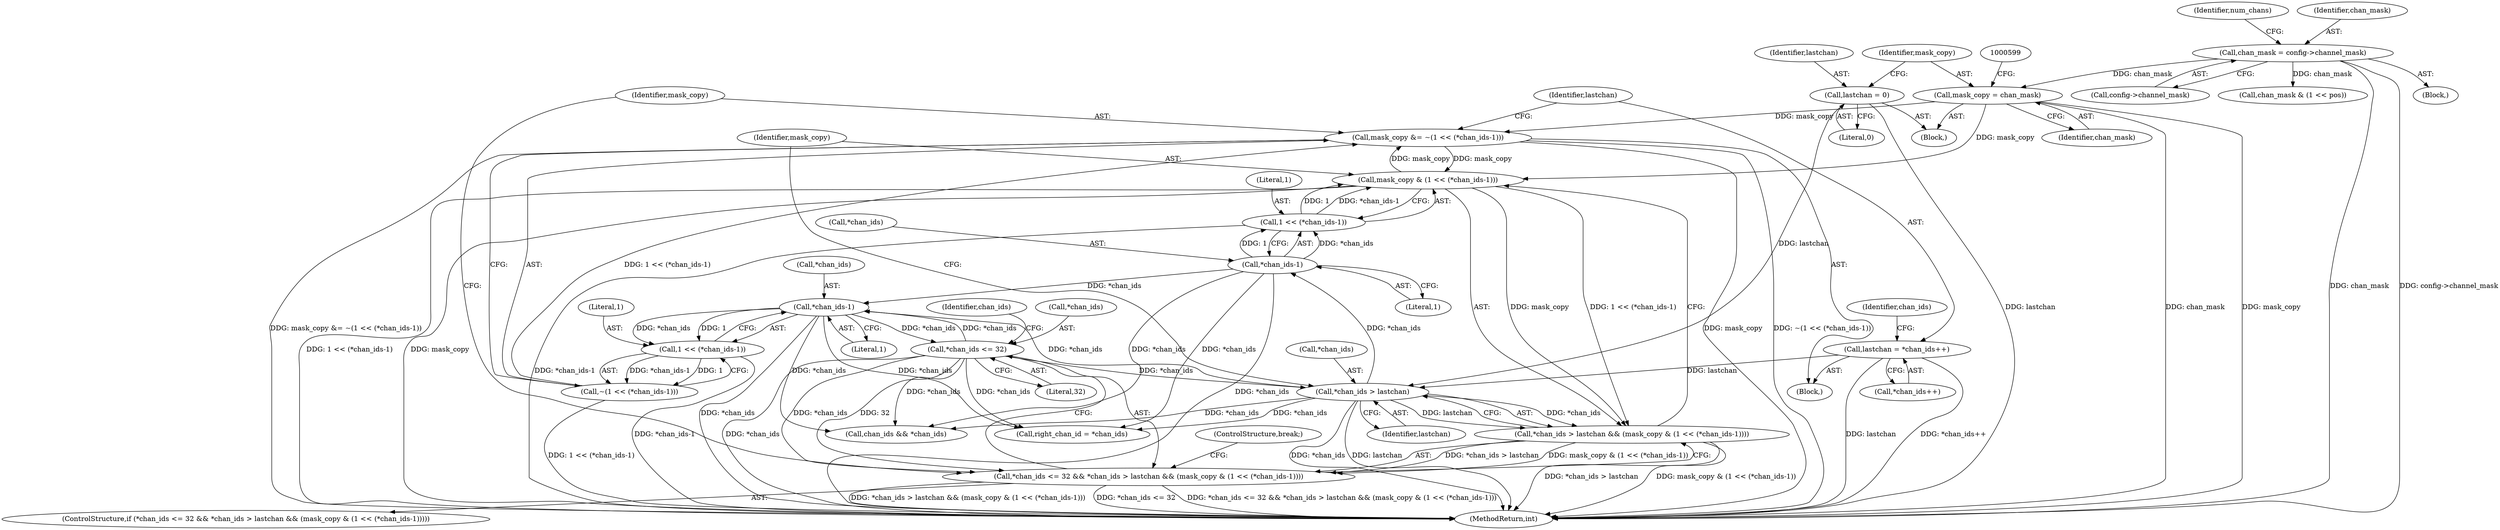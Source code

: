 digraph "0_WavPack_070ef6f138956d9ea9612e69586152339dbefe51@API" {
"1000636" [label="(Call,mask_copy &= ~(1 << (*chan_ids-1)))"];
"1000627" [label="(Call,mask_copy & (1 << (*chan_ids-1)))"];
"1000636" [label="(Call,mask_copy &= ~(1 << (*chan_ids-1)))"];
"1000593" [label="(Call,mask_copy = chan_mask)"];
"1000113" [label="(Call,chan_mask = config->channel_mask)"];
"1000638" [label="(Call,~(1 << (*chan_ids-1)))"];
"1000639" [label="(Call,1 << (*chan_ids-1))"];
"1000641" [label="(Call,*chan_ids-1)"];
"1000631" [label="(Call,*chan_ids-1)"];
"1000623" [label="(Call,*chan_ids > lastchan)"];
"1000618" [label="(Call,*chan_ids <= 32)"];
"1000645" [label="(Call,lastchan = *chan_ids++)"];
"1000589" [label="(Call,lastchan = 0)"];
"1000629" [label="(Call,1 << (*chan_ids-1))"];
"1000622" [label="(Call,*chan_ids > lastchan && (mask_copy & (1 << (*chan_ids-1))))"];
"1000617" [label="(Call,*chan_ids <= 32 && *chan_ids > lastchan && (mask_copy & (1 << (*chan_ids-1))))"];
"1000615" [label="(Identifier,chan_ids)"];
"1000590" [label="(Identifier,lastchan)"];
"1000635" [label="(Block,)"];
"1000627" [label="(Call,mask_copy & (1 << (*chan_ids-1)))"];
"1000651" [label="(ControlStructure,break;)"];
"1000786" [label="(Call,chan_ids && *chan_ids)"];
"1000619" [label="(Call,*chan_ids)"];
"1000641" [label="(Call,*chan_ids-1)"];
"1000120" [label="(Identifier,num_chans)"];
"1000639" [label="(Call,1 << (*chan_ids-1))"];
"1000106" [label="(Block,)"];
"1000628" [label="(Identifier,mask_copy)"];
"1000792" [label="(Call,right_chan_id = *chan_ids)"];
"1000115" [label="(Call,config->channel_mask)"];
"1000631" [label="(Call,*chan_ids-1)"];
"1000638" [label="(Call,~(1 << (*chan_ids-1)))"];
"1000632" [label="(Call,*chan_ids)"];
"1000594" [label="(Identifier,mask_copy)"];
"1000589" [label="(Call,lastchan = 0)"];
"1000616" [label="(ControlStructure,if (*chan_ids <= 32 && *chan_ids > lastchan && (mask_copy & (1 << (*chan_ids-1)))))"];
"1000640" [label="(Literal,1)"];
"1000637" [label="(Identifier,mask_copy)"];
"1000593" [label="(Call,mask_copy = chan_mask)"];
"1000618" [label="(Call,*chan_ids <= 32)"];
"1000114" [label="(Identifier,chan_mask)"];
"1000645" [label="(Call,lastchan = *chan_ids++)"];
"1000989" [label="(MethodReturn,int)"];
"1000625" [label="(Identifier,chan_ids)"];
"1000113" [label="(Call,chan_mask = config->channel_mask)"];
"1000754" [label="(Call,chan_mask & (1 << pos))"];
"1000642" [label="(Call,*chan_ids)"];
"1000636" [label="(Call,mask_copy &= ~(1 << (*chan_ids-1)))"];
"1000591" [label="(Literal,0)"];
"1000623" [label="(Call,*chan_ids > lastchan)"];
"1000634" [label="(Literal,1)"];
"1000630" [label="(Literal,1)"];
"1000626" [label="(Identifier,lastchan)"];
"1000646" [label="(Identifier,lastchan)"];
"1000622" [label="(Call,*chan_ids > lastchan && (mask_copy & (1 << (*chan_ids-1))))"];
"1000617" [label="(Call,*chan_ids <= 32 && *chan_ids > lastchan && (mask_copy & (1 << (*chan_ids-1))))"];
"1000644" [label="(Literal,1)"];
"1000621" [label="(Literal,32)"];
"1000624" [label="(Call,*chan_ids)"];
"1000595" [label="(Identifier,chan_mask)"];
"1000647" [label="(Call,*chan_ids++)"];
"1000629" [label="(Call,1 << (*chan_ids-1))"];
"1000587" [label="(Block,)"];
"1000636" -> "1000635"  [label="AST: "];
"1000636" -> "1000638"  [label="CFG: "];
"1000637" -> "1000636"  [label="AST: "];
"1000638" -> "1000636"  [label="AST: "];
"1000646" -> "1000636"  [label="CFG: "];
"1000636" -> "1000989"  [label="DDG: ~(1 << (*chan_ids-1))"];
"1000636" -> "1000989"  [label="DDG: mask_copy"];
"1000636" -> "1000989"  [label="DDG: mask_copy &= ~(1 << (*chan_ids-1))"];
"1000636" -> "1000627"  [label="DDG: mask_copy"];
"1000627" -> "1000636"  [label="DDG: mask_copy"];
"1000593" -> "1000636"  [label="DDG: mask_copy"];
"1000638" -> "1000636"  [label="DDG: 1 << (*chan_ids-1)"];
"1000627" -> "1000622"  [label="AST: "];
"1000627" -> "1000629"  [label="CFG: "];
"1000628" -> "1000627"  [label="AST: "];
"1000629" -> "1000627"  [label="AST: "];
"1000622" -> "1000627"  [label="CFG: "];
"1000627" -> "1000989"  [label="DDG: 1 << (*chan_ids-1)"];
"1000627" -> "1000989"  [label="DDG: mask_copy"];
"1000627" -> "1000622"  [label="DDG: mask_copy"];
"1000627" -> "1000622"  [label="DDG: 1 << (*chan_ids-1)"];
"1000593" -> "1000627"  [label="DDG: mask_copy"];
"1000629" -> "1000627"  [label="DDG: 1"];
"1000629" -> "1000627"  [label="DDG: *chan_ids-1"];
"1000593" -> "1000587"  [label="AST: "];
"1000593" -> "1000595"  [label="CFG: "];
"1000594" -> "1000593"  [label="AST: "];
"1000595" -> "1000593"  [label="AST: "];
"1000599" -> "1000593"  [label="CFG: "];
"1000593" -> "1000989"  [label="DDG: chan_mask"];
"1000593" -> "1000989"  [label="DDG: mask_copy"];
"1000113" -> "1000593"  [label="DDG: chan_mask"];
"1000113" -> "1000106"  [label="AST: "];
"1000113" -> "1000115"  [label="CFG: "];
"1000114" -> "1000113"  [label="AST: "];
"1000115" -> "1000113"  [label="AST: "];
"1000120" -> "1000113"  [label="CFG: "];
"1000113" -> "1000989"  [label="DDG: chan_mask"];
"1000113" -> "1000989"  [label="DDG: config->channel_mask"];
"1000113" -> "1000754"  [label="DDG: chan_mask"];
"1000638" -> "1000639"  [label="CFG: "];
"1000639" -> "1000638"  [label="AST: "];
"1000638" -> "1000989"  [label="DDG: 1 << (*chan_ids-1)"];
"1000639" -> "1000638"  [label="DDG: 1"];
"1000639" -> "1000638"  [label="DDG: *chan_ids-1"];
"1000639" -> "1000641"  [label="CFG: "];
"1000640" -> "1000639"  [label="AST: "];
"1000641" -> "1000639"  [label="AST: "];
"1000639" -> "1000989"  [label="DDG: *chan_ids-1"];
"1000641" -> "1000639"  [label="DDG: *chan_ids"];
"1000641" -> "1000639"  [label="DDG: 1"];
"1000641" -> "1000644"  [label="CFG: "];
"1000642" -> "1000641"  [label="AST: "];
"1000644" -> "1000641"  [label="AST: "];
"1000641" -> "1000989"  [label="DDG: *chan_ids"];
"1000641" -> "1000618"  [label="DDG: *chan_ids"];
"1000631" -> "1000641"  [label="DDG: *chan_ids"];
"1000623" -> "1000641"  [label="DDG: *chan_ids"];
"1000618" -> "1000641"  [label="DDG: *chan_ids"];
"1000641" -> "1000786"  [label="DDG: *chan_ids"];
"1000641" -> "1000792"  [label="DDG: *chan_ids"];
"1000631" -> "1000629"  [label="AST: "];
"1000631" -> "1000634"  [label="CFG: "];
"1000632" -> "1000631"  [label="AST: "];
"1000634" -> "1000631"  [label="AST: "];
"1000629" -> "1000631"  [label="CFG: "];
"1000631" -> "1000989"  [label="DDG: *chan_ids"];
"1000631" -> "1000629"  [label="DDG: *chan_ids"];
"1000631" -> "1000629"  [label="DDG: 1"];
"1000623" -> "1000631"  [label="DDG: *chan_ids"];
"1000631" -> "1000786"  [label="DDG: *chan_ids"];
"1000631" -> "1000792"  [label="DDG: *chan_ids"];
"1000623" -> "1000622"  [label="AST: "];
"1000623" -> "1000626"  [label="CFG: "];
"1000624" -> "1000623"  [label="AST: "];
"1000626" -> "1000623"  [label="AST: "];
"1000628" -> "1000623"  [label="CFG: "];
"1000622" -> "1000623"  [label="CFG: "];
"1000623" -> "1000989"  [label="DDG: lastchan"];
"1000623" -> "1000989"  [label="DDG: *chan_ids"];
"1000623" -> "1000622"  [label="DDG: *chan_ids"];
"1000623" -> "1000622"  [label="DDG: lastchan"];
"1000618" -> "1000623"  [label="DDG: *chan_ids"];
"1000645" -> "1000623"  [label="DDG: lastchan"];
"1000589" -> "1000623"  [label="DDG: lastchan"];
"1000623" -> "1000786"  [label="DDG: *chan_ids"];
"1000623" -> "1000792"  [label="DDG: *chan_ids"];
"1000618" -> "1000617"  [label="AST: "];
"1000618" -> "1000621"  [label="CFG: "];
"1000619" -> "1000618"  [label="AST: "];
"1000621" -> "1000618"  [label="AST: "];
"1000625" -> "1000618"  [label="CFG: "];
"1000617" -> "1000618"  [label="CFG: "];
"1000618" -> "1000989"  [label="DDG: *chan_ids"];
"1000618" -> "1000617"  [label="DDG: *chan_ids"];
"1000618" -> "1000617"  [label="DDG: 32"];
"1000618" -> "1000786"  [label="DDG: *chan_ids"];
"1000618" -> "1000792"  [label="DDG: *chan_ids"];
"1000645" -> "1000635"  [label="AST: "];
"1000645" -> "1000647"  [label="CFG: "];
"1000646" -> "1000645"  [label="AST: "];
"1000647" -> "1000645"  [label="AST: "];
"1000615" -> "1000645"  [label="CFG: "];
"1000645" -> "1000989"  [label="DDG: lastchan"];
"1000645" -> "1000989"  [label="DDG: *chan_ids++"];
"1000589" -> "1000587"  [label="AST: "];
"1000589" -> "1000591"  [label="CFG: "];
"1000590" -> "1000589"  [label="AST: "];
"1000591" -> "1000589"  [label="AST: "];
"1000594" -> "1000589"  [label="CFG: "];
"1000589" -> "1000989"  [label="DDG: lastchan"];
"1000630" -> "1000629"  [label="AST: "];
"1000629" -> "1000989"  [label="DDG: *chan_ids-1"];
"1000622" -> "1000617"  [label="AST: "];
"1000617" -> "1000622"  [label="CFG: "];
"1000622" -> "1000989"  [label="DDG: *chan_ids > lastchan"];
"1000622" -> "1000989"  [label="DDG: mask_copy & (1 << (*chan_ids-1))"];
"1000622" -> "1000617"  [label="DDG: *chan_ids > lastchan"];
"1000622" -> "1000617"  [label="DDG: mask_copy & (1 << (*chan_ids-1))"];
"1000617" -> "1000616"  [label="AST: "];
"1000637" -> "1000617"  [label="CFG: "];
"1000651" -> "1000617"  [label="CFG: "];
"1000617" -> "1000989"  [label="DDG: *chan_ids > lastchan && (mask_copy & (1 << (*chan_ids-1)))"];
"1000617" -> "1000989"  [label="DDG: *chan_ids <= 32"];
"1000617" -> "1000989"  [label="DDG: *chan_ids <= 32 && *chan_ids > lastchan && (mask_copy & (1 << (*chan_ids-1)))"];
}
